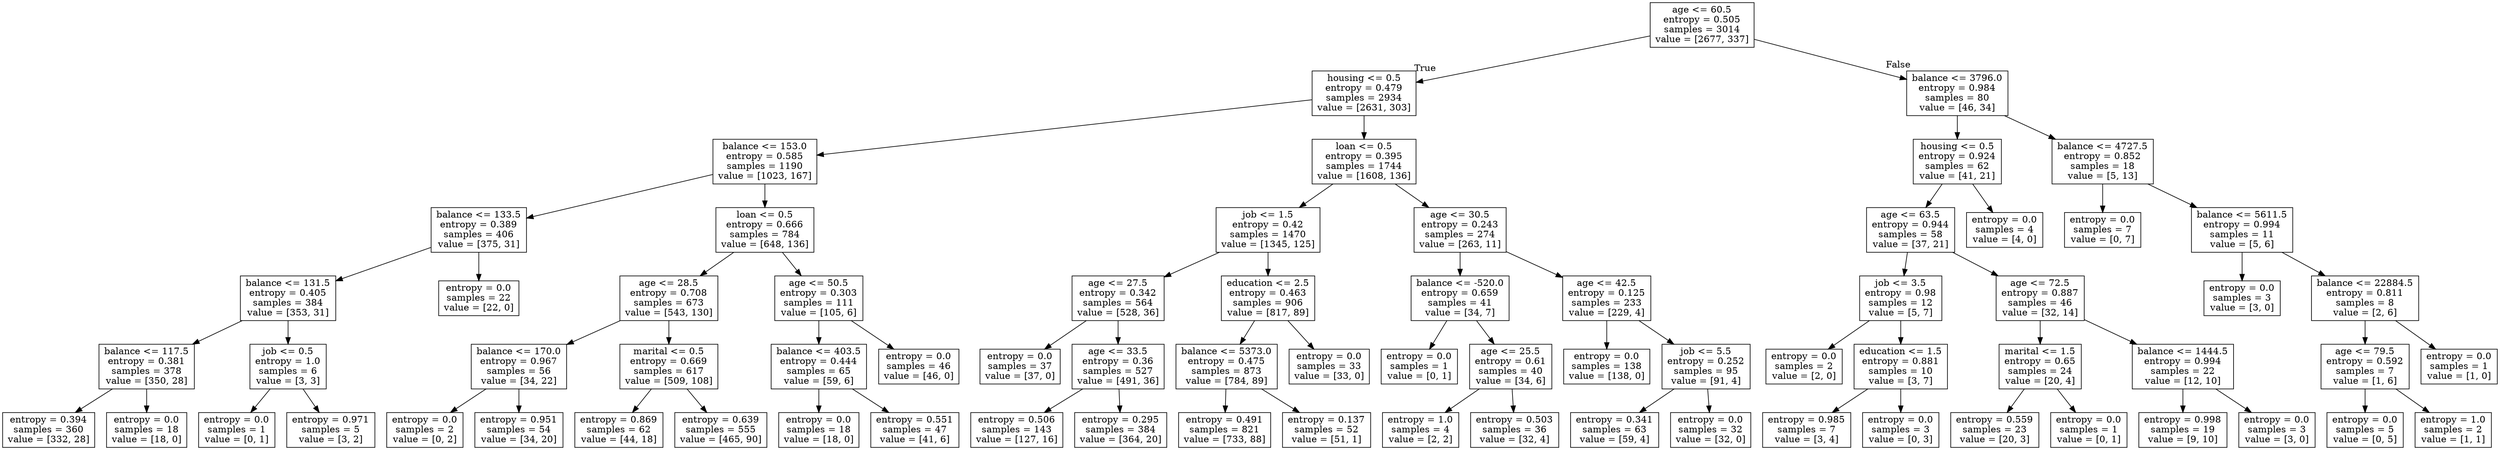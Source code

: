 digraph Tree {
node [shape=box] ;
0 [label="age <= 60.5\nentropy = 0.505\nsamples = 3014\nvalue = [2677, 337]"] ;
1 [label="housing <= 0.5\nentropy = 0.479\nsamples = 2934\nvalue = [2631, 303]"] ;
0 -> 1 [labeldistance=2.5, labelangle=45, headlabel="True"] ;
2 [label="balance <= 153.0\nentropy = 0.585\nsamples = 1190\nvalue = [1023, 167]"] ;
1 -> 2 ;
3 [label="balance <= 133.5\nentropy = 0.389\nsamples = 406\nvalue = [375, 31]"] ;
2 -> 3 ;
4 [label="balance <= 131.5\nentropy = 0.405\nsamples = 384\nvalue = [353, 31]"] ;
3 -> 4 ;
5 [label="balance <= 117.5\nentropy = 0.381\nsamples = 378\nvalue = [350, 28]"] ;
4 -> 5 ;
6 [label="entropy = 0.394\nsamples = 360\nvalue = [332, 28]"] ;
5 -> 6 ;
7 [label="entropy = 0.0\nsamples = 18\nvalue = [18, 0]"] ;
5 -> 7 ;
8 [label="job <= 0.5\nentropy = 1.0\nsamples = 6\nvalue = [3, 3]"] ;
4 -> 8 ;
9 [label="entropy = 0.0\nsamples = 1\nvalue = [0, 1]"] ;
8 -> 9 ;
10 [label="entropy = 0.971\nsamples = 5\nvalue = [3, 2]"] ;
8 -> 10 ;
11 [label="entropy = 0.0\nsamples = 22\nvalue = [22, 0]"] ;
3 -> 11 ;
12 [label="loan <= 0.5\nentropy = 0.666\nsamples = 784\nvalue = [648, 136]"] ;
2 -> 12 ;
13 [label="age <= 28.5\nentropy = 0.708\nsamples = 673\nvalue = [543, 130]"] ;
12 -> 13 ;
14 [label="balance <= 170.0\nentropy = 0.967\nsamples = 56\nvalue = [34, 22]"] ;
13 -> 14 ;
15 [label="entropy = 0.0\nsamples = 2\nvalue = [0, 2]"] ;
14 -> 15 ;
16 [label="entropy = 0.951\nsamples = 54\nvalue = [34, 20]"] ;
14 -> 16 ;
17 [label="marital <= 0.5\nentropy = 0.669\nsamples = 617\nvalue = [509, 108]"] ;
13 -> 17 ;
18 [label="entropy = 0.869\nsamples = 62\nvalue = [44, 18]"] ;
17 -> 18 ;
19 [label="entropy = 0.639\nsamples = 555\nvalue = [465, 90]"] ;
17 -> 19 ;
20 [label="age <= 50.5\nentropy = 0.303\nsamples = 111\nvalue = [105, 6]"] ;
12 -> 20 ;
21 [label="balance <= 403.5\nentropy = 0.444\nsamples = 65\nvalue = [59, 6]"] ;
20 -> 21 ;
22 [label="entropy = 0.0\nsamples = 18\nvalue = [18, 0]"] ;
21 -> 22 ;
23 [label="entropy = 0.551\nsamples = 47\nvalue = [41, 6]"] ;
21 -> 23 ;
24 [label="entropy = 0.0\nsamples = 46\nvalue = [46, 0]"] ;
20 -> 24 ;
25 [label="loan <= 0.5\nentropy = 0.395\nsamples = 1744\nvalue = [1608, 136]"] ;
1 -> 25 ;
26 [label="job <= 1.5\nentropy = 0.42\nsamples = 1470\nvalue = [1345, 125]"] ;
25 -> 26 ;
27 [label="age <= 27.5\nentropy = 0.342\nsamples = 564\nvalue = [528, 36]"] ;
26 -> 27 ;
28 [label="entropy = 0.0\nsamples = 37\nvalue = [37, 0]"] ;
27 -> 28 ;
29 [label="age <= 33.5\nentropy = 0.36\nsamples = 527\nvalue = [491, 36]"] ;
27 -> 29 ;
30 [label="entropy = 0.506\nsamples = 143\nvalue = [127, 16]"] ;
29 -> 30 ;
31 [label="entropy = 0.295\nsamples = 384\nvalue = [364, 20]"] ;
29 -> 31 ;
32 [label="education <= 2.5\nentropy = 0.463\nsamples = 906\nvalue = [817, 89]"] ;
26 -> 32 ;
33 [label="balance <= 5373.0\nentropy = 0.475\nsamples = 873\nvalue = [784, 89]"] ;
32 -> 33 ;
34 [label="entropy = 0.491\nsamples = 821\nvalue = [733, 88]"] ;
33 -> 34 ;
35 [label="entropy = 0.137\nsamples = 52\nvalue = [51, 1]"] ;
33 -> 35 ;
36 [label="entropy = 0.0\nsamples = 33\nvalue = [33, 0]"] ;
32 -> 36 ;
37 [label="age <= 30.5\nentropy = 0.243\nsamples = 274\nvalue = [263, 11]"] ;
25 -> 37 ;
38 [label="balance <= -520.0\nentropy = 0.659\nsamples = 41\nvalue = [34, 7]"] ;
37 -> 38 ;
39 [label="entropy = 0.0\nsamples = 1\nvalue = [0, 1]"] ;
38 -> 39 ;
40 [label="age <= 25.5\nentropy = 0.61\nsamples = 40\nvalue = [34, 6]"] ;
38 -> 40 ;
41 [label="entropy = 1.0\nsamples = 4\nvalue = [2, 2]"] ;
40 -> 41 ;
42 [label="entropy = 0.503\nsamples = 36\nvalue = [32, 4]"] ;
40 -> 42 ;
43 [label="age <= 42.5\nentropy = 0.125\nsamples = 233\nvalue = [229, 4]"] ;
37 -> 43 ;
44 [label="entropy = 0.0\nsamples = 138\nvalue = [138, 0]"] ;
43 -> 44 ;
45 [label="job <= 5.5\nentropy = 0.252\nsamples = 95\nvalue = [91, 4]"] ;
43 -> 45 ;
46 [label="entropy = 0.341\nsamples = 63\nvalue = [59, 4]"] ;
45 -> 46 ;
47 [label="entropy = 0.0\nsamples = 32\nvalue = [32, 0]"] ;
45 -> 47 ;
48 [label="balance <= 3796.0\nentropy = 0.984\nsamples = 80\nvalue = [46, 34]"] ;
0 -> 48 [labeldistance=2.5, labelangle=-45, headlabel="False"] ;
49 [label="housing <= 0.5\nentropy = 0.924\nsamples = 62\nvalue = [41, 21]"] ;
48 -> 49 ;
50 [label="age <= 63.5\nentropy = 0.944\nsamples = 58\nvalue = [37, 21]"] ;
49 -> 50 ;
51 [label="job <= 3.5\nentropy = 0.98\nsamples = 12\nvalue = [5, 7]"] ;
50 -> 51 ;
52 [label="entropy = 0.0\nsamples = 2\nvalue = [2, 0]"] ;
51 -> 52 ;
53 [label="education <= 1.5\nentropy = 0.881\nsamples = 10\nvalue = [3, 7]"] ;
51 -> 53 ;
54 [label="entropy = 0.985\nsamples = 7\nvalue = [3, 4]"] ;
53 -> 54 ;
55 [label="entropy = 0.0\nsamples = 3\nvalue = [0, 3]"] ;
53 -> 55 ;
56 [label="age <= 72.5\nentropy = 0.887\nsamples = 46\nvalue = [32, 14]"] ;
50 -> 56 ;
57 [label="marital <= 1.5\nentropy = 0.65\nsamples = 24\nvalue = [20, 4]"] ;
56 -> 57 ;
58 [label="entropy = 0.559\nsamples = 23\nvalue = [20, 3]"] ;
57 -> 58 ;
59 [label="entropy = 0.0\nsamples = 1\nvalue = [0, 1]"] ;
57 -> 59 ;
60 [label="balance <= 1444.5\nentropy = 0.994\nsamples = 22\nvalue = [12, 10]"] ;
56 -> 60 ;
61 [label="entropy = 0.998\nsamples = 19\nvalue = [9, 10]"] ;
60 -> 61 ;
62 [label="entropy = 0.0\nsamples = 3\nvalue = [3, 0]"] ;
60 -> 62 ;
63 [label="entropy = 0.0\nsamples = 4\nvalue = [4, 0]"] ;
49 -> 63 ;
64 [label="balance <= 4727.5\nentropy = 0.852\nsamples = 18\nvalue = [5, 13]"] ;
48 -> 64 ;
65 [label="entropy = 0.0\nsamples = 7\nvalue = [0, 7]"] ;
64 -> 65 ;
66 [label="balance <= 5611.5\nentropy = 0.994\nsamples = 11\nvalue = [5, 6]"] ;
64 -> 66 ;
67 [label="entropy = 0.0\nsamples = 3\nvalue = [3, 0]"] ;
66 -> 67 ;
68 [label="balance <= 22884.5\nentropy = 0.811\nsamples = 8\nvalue = [2, 6]"] ;
66 -> 68 ;
69 [label="age <= 79.5\nentropy = 0.592\nsamples = 7\nvalue = [1, 6]"] ;
68 -> 69 ;
70 [label="entropy = 0.0\nsamples = 5\nvalue = [0, 5]"] ;
69 -> 70 ;
71 [label="entropy = 1.0\nsamples = 2\nvalue = [1, 1]"] ;
69 -> 71 ;
72 [label="entropy = 0.0\nsamples = 1\nvalue = [1, 0]"] ;
68 -> 72 ;
}